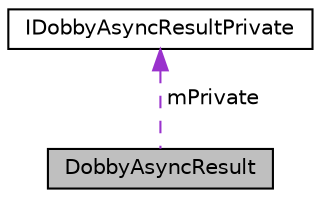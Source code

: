digraph "DobbyAsyncResult"
{
 // LATEX_PDF_SIZE
  edge [fontname="Helvetica",fontsize="10",labelfontname="Helvetica",labelfontsize="10"];
  node [fontname="Helvetica",fontsize="10",shape=record];
  Node1 [label="DobbyAsyncResult",height=0.2,width=0.4,color="black", fillcolor="grey75", style="filled", fontcolor="black",tooltip="Result object for async and deferred results."];
  Node2 -> Node1 [dir="back",color="darkorchid3",fontsize="10",style="dashed",label=" mPrivate" ,fontname="Helvetica"];
  Node2 [label="IDobbyAsyncResultPrivate",height=0.2,width=0.4,color="black", fillcolor="white", style="filled",URL="$classIDobbyAsyncResultPrivate.html",tooltip=" "];
}
